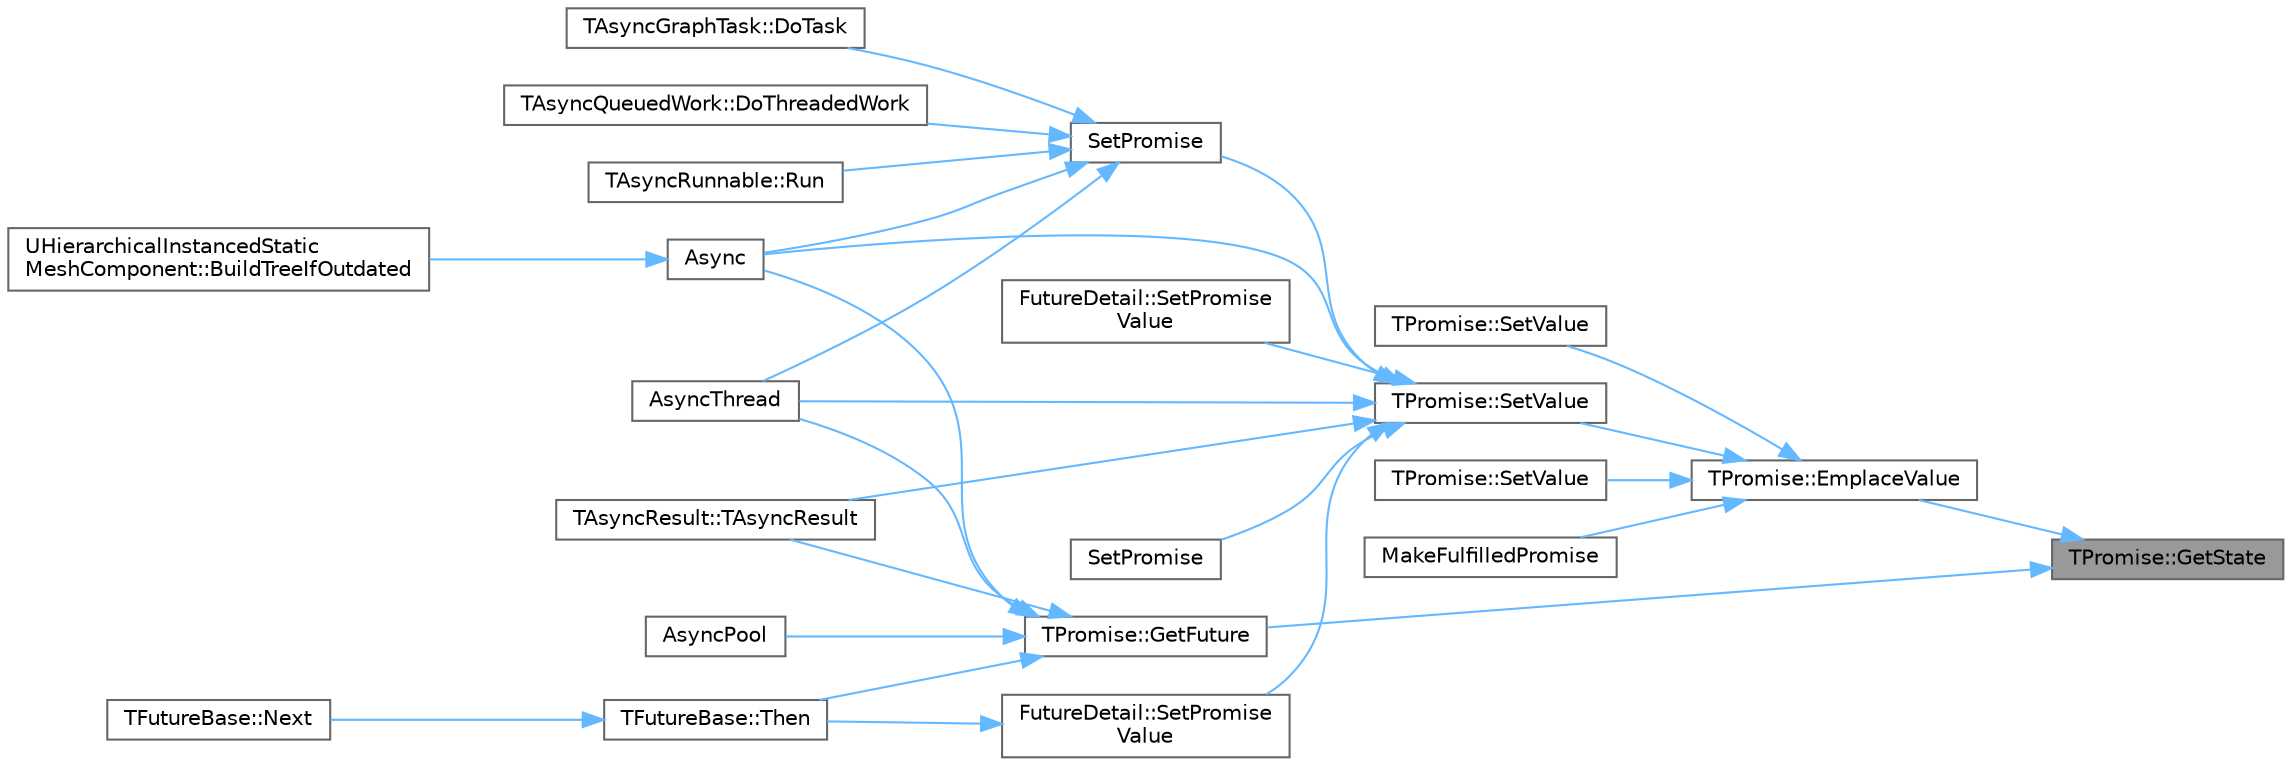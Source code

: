 digraph "TPromise::GetState"
{
 // INTERACTIVE_SVG=YES
 // LATEX_PDF_SIZE
  bgcolor="transparent";
  edge [fontname=Helvetica,fontsize=10,labelfontname=Helvetica,labelfontsize=10];
  node [fontname=Helvetica,fontsize=10,shape=box,height=0.2,width=0.4];
  rankdir="RL";
  Node1 [id="Node000001",label="TPromise::GetState",height=0.2,width=0.4,color="gray40", fillcolor="grey60", style="filled", fontcolor="black",tooltip="Gets the shared state object."];
  Node1 -> Node2 [id="edge1_Node000001_Node000002",dir="back",color="steelblue1",style="solid",tooltip=" "];
  Node2 [id="Node000002",label="TPromise::EmplaceValue",height=0.2,width=0.4,color="grey40", fillcolor="white", style="filled",URL="$dd/d07/classTPromise.html#a9f1bff73b7647d9990a452149559c5f0",tooltip="Sets the promised result."];
  Node2 -> Node3 [id="edge2_Node000002_Node000003",dir="back",color="steelblue1",style="solid",tooltip=" "];
  Node3 [id="Node000003",label="MakeFulfilledPromise",height=0.2,width=0.4,color="grey40", fillcolor="white", style="filled",URL="$da/db2/Future_8h.html#a579497be171de6c01d63d30586321e4a",tooltip="Helper to create and immediately fulfill a promise."];
  Node2 -> Node4 [id="edge3_Node000002_Node000004",dir="back",color="steelblue1",style="solid",tooltip=" "];
  Node4 [id="Node000004",label="TPromise::SetValue",height=0.2,width=0.4,color="grey40", fillcolor="white", style="filled",URL="$dd/d07/classTPromise.html#a3ca189f8704c6bc6c64ad90c87b35dce",tooltip=" "];
  Node2 -> Node5 [id="edge4_Node000002_Node000005",dir="back",color="steelblue1",style="solid",tooltip=" "];
  Node5 [id="Node000005",label="TPromise::SetValue",height=0.2,width=0.4,color="grey40", fillcolor="white", style="filled",URL="$dd/d07/classTPromise.html#aa0a74feb940563c80e33a3fa1fe8aee0",tooltip="Sets the promised result."];
  Node5 -> Node6 [id="edge5_Node000005_Node000006",dir="back",color="steelblue1",style="solid",tooltip=" "];
  Node6 [id="Node000006",label="TAsyncResult::TAsyncResult",height=0.2,width=0.4,color="grey40", fillcolor="white", style="filled",URL="$d6/d1a/classTAsyncResult.html#aaa96a8de1c91f61edfb9d441391a2813",tooltip="Creates and initializes a new instance with the given synchronous result value."];
  Node5 -> Node7 [id="edge6_Node000005_Node000007",dir="back",color="steelblue1",style="solid",tooltip=" "];
  Node7 [id="Node000007",label="Async",height=0.2,width=0.4,color="grey40", fillcolor="white", style="filled",URL="$d7/ddf/Async_8h.html#a974ce2dd50eecf01a05bec0d82846034",tooltip="Execute a given function asynchronously."];
  Node7 -> Node8 [id="edge7_Node000007_Node000008",dir="back",color="steelblue1",style="solid",tooltip=" "];
  Node8 [id="Node000008",label="UHierarchicalInstancedStatic\lMeshComponent::BuildTreeIfOutdated",height=0.2,width=0.4,color="grey40", fillcolor="white", style="filled",URL="$d9/d38/classUHierarchicalInstancedStaticMeshComponent.html#a537388cb100b87e35c9a4ee3c88f86bd",tooltip=" "];
  Node5 -> Node9 [id="edge8_Node000005_Node000009",dir="back",color="steelblue1",style="solid",tooltip=" "];
  Node9 [id="Node000009",label="AsyncThread",height=0.2,width=0.4,color="grey40", fillcolor="white", style="filled",URL="$d7/ddf/Async_8h.html#a811303839cdbbea713a15aec4b302e0d",tooltip="Execute a given function asynchronously using a separate thread."];
  Node5 -> Node10 [id="edge9_Node000005_Node000010",dir="back",color="steelblue1",style="solid",tooltip=" "];
  Node10 [id="Node000010",label="SetPromise",height=0.2,width=0.4,color="grey40", fillcolor="white", style="filled",URL="$d7/ddf/Async_8h.html#a98134839f3012c0916b881f90a4035d7",tooltip="Template for setting a promise value from a callable."];
  Node10 -> Node7 [id="edge10_Node000010_Node000007",dir="back",color="steelblue1",style="solid",tooltip=" "];
  Node10 -> Node9 [id="edge11_Node000010_Node000009",dir="back",color="steelblue1",style="solid",tooltip=" "];
  Node10 -> Node11 [id="edge12_Node000010_Node000011",dir="back",color="steelblue1",style="solid",tooltip=" "];
  Node11 [id="Node000011",label="TAsyncGraphTask::DoTask",height=0.2,width=0.4,color="grey40", fillcolor="white", style="filled",URL="$d7/d21/classTAsyncGraphTask.html#a38e8e355019ef5a1bb822183b29c0196",tooltip="Performs the actual task."];
  Node10 -> Node12 [id="edge13_Node000010_Node000012",dir="back",color="steelblue1",style="solid",tooltip=" "];
  Node12 [id="Node000012",label="TAsyncQueuedWork::DoThreadedWork",height=0.2,width=0.4,color="grey40", fillcolor="white", style="filled",URL="$d4/d67/classTAsyncQueuedWork.html#a8e069d62f66d6d19340b4ae079e163ab",tooltip="This is where the real thread work is done."];
  Node10 -> Node13 [id="edge14_Node000010_Node000013",dir="back",color="steelblue1",style="solid",tooltip=" "];
  Node13 [id="Node000013",label="TAsyncRunnable::Run",height=0.2,width=0.4,color="grey40", fillcolor="white", style="filled",URL="$df/d7d/classTAsyncRunnable.html#af8087058e710df4564942cd6f0f07b93",tooltip="Runs the runnable object."];
  Node5 -> Node14 [id="edge15_Node000005_Node000014",dir="back",color="steelblue1",style="solid",tooltip=" "];
  Node14 [id="Node000014",label="SetPromise",height=0.2,width=0.4,color="grey40", fillcolor="white", style="filled",URL="$d7/ddf/Async_8h.html#a08fabde55eb4ed36c7bb5c44c856c962",tooltip=" "];
  Node5 -> Node15 [id="edge16_Node000005_Node000015",dir="back",color="steelblue1",style="solid",tooltip=" "];
  Node15 [id="Node000015",label="FutureDetail::SetPromise\lValue",height=0.2,width=0.4,color="grey40", fillcolor="white", style="filled",URL="$d7/dde/namespaceFutureDetail.html#adde8e51a8ec01ae03f1ade991339fab7",tooltip="Template for setting a promise value from a continuation."];
  Node15 -> Node16 [id="edge17_Node000015_Node000016",dir="back",color="steelblue1",style="solid",tooltip=" "];
  Node16 [id="Node000016",label="TFutureBase::Then",height=0.2,width=0.4,color="grey40", fillcolor="white", style="filled",URL="$d1/d71/classTFutureBase.html#a8b5991edb4ad504e570a9571310a8eb8",tooltip="Set a completion callback that will be called once the future completes or immediately if already com..."];
  Node16 -> Node17 [id="edge18_Node000016_Node000017",dir="back",color="steelblue1",style="solid",tooltip=" "];
  Node17 [id="Node000017",label="TFutureBase::Next",height=0.2,width=0.4,color="grey40", fillcolor="white", style="filled",URL="$d1/d71/classTFutureBase.html#a8e91bc9a4bca91c3386efb1c69b6d9ec",tooltip="Convenience wrapper for Then that set a completion callback that will be called once the future compl..."];
  Node5 -> Node18 [id="edge19_Node000005_Node000018",dir="back",color="steelblue1",style="solid",tooltip=" "];
  Node18 [id="Node000018",label="FutureDetail::SetPromise\lValue",height=0.2,width=0.4,color="grey40", fillcolor="white", style="filled",URL="$d7/dde/namespaceFutureDetail.html#a9dd642d6fe58a5cd9024cc8b9c58481d",tooltip=" "];
  Node2 -> Node19 [id="edge20_Node000002_Node000019",dir="back",color="steelblue1",style="solid",tooltip=" "];
  Node19 [id="Node000019",label="TPromise::SetValue",height=0.2,width=0.4,color="grey40", fillcolor="white", style="filled",URL="$dd/d07/classTPromise.html#a6292b868fb890d18057932da6ba22121",tooltip=" "];
  Node1 -> Node20 [id="edge21_Node000001_Node000020",dir="back",color="steelblue1",style="solid",tooltip=" "];
  Node20 [id="Node000020",label="TPromise::GetFuture",height=0.2,width=0.4,color="grey40", fillcolor="white", style="filled",URL="$dd/d07/classTPromise.html#a20d22589e5817a5ffa5f1486ce04ea75",tooltip="Gets a TFuture object associated with the shared state of this promise."];
  Node20 -> Node6 [id="edge22_Node000020_Node000006",dir="back",color="steelblue1",style="solid",tooltip=" "];
  Node20 -> Node7 [id="edge23_Node000020_Node000007",dir="back",color="steelblue1",style="solid",tooltip=" "];
  Node20 -> Node21 [id="edge24_Node000020_Node000021",dir="back",color="steelblue1",style="solid",tooltip=" "];
  Node21 [id="Node000021",label="AsyncPool",height=0.2,width=0.4,color="grey40", fillcolor="white", style="filled",URL="$d7/ddf/Async_8h.html#a0ea2ab2d97853a2d1acf3b0e95a40e8c",tooltip="Execute a given function asynchronously on the specified thread pool."];
  Node20 -> Node9 [id="edge25_Node000020_Node000009",dir="back",color="steelblue1",style="solid",tooltip=" "];
  Node20 -> Node16 [id="edge26_Node000020_Node000016",dir="back",color="steelblue1",style="solid",tooltip=" "];
}
